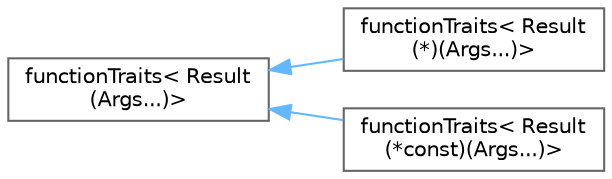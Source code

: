digraph "类继承关系图"
{
 // LATEX_PDF_SIZE
  bgcolor="transparent";
  edge [fontname=Helvetica,fontsize=10,labelfontname=Helvetica,labelfontsize=10];
  node [fontname=Helvetica,fontsize=10,shape=box,height=0.2,width=0.4];
  rankdir="LR";
  Node0 [id="Node000000",label="functionTraits\< Result\l(Args...)\>",height=0.2,width=0.4,color="grey40", fillcolor="white", style="filled",URL="$struct_async_1_1function_traits_3_01_result_07_args_8_8_8_08_4.html",tooltip="函数类型的 functionTraits 特化。"];
  Node0 -> Node1 [id="edge270_Node000000_Node000001",dir="back",color="steelblue1",style="solid",tooltip=" "];
  Node1 [id="Node000001",label="functionTraits\< Result\l(*)(Args...)\>",height=0.2,width=0.4,color="grey40", fillcolor="white", style="filled",URL="$struct_async_1_1function_traits_3_01_result_07_5_08_07_args_8_8_8_08_4.html",tooltip="函数指针的 functionTraits 特化。"];
  Node0 -> Node2 [id="edge271_Node000000_Node000002",dir="back",color="steelblue1",style="solid",tooltip=" "];
  Node2 [id="Node000002",label="functionTraits\< Result\l(*const)(Args...)\>",height=0.2,width=0.4,color="grey40", fillcolor="white", style="filled",URL="$struct_async_1_1function_traits_3_01_result_07_5const_08_07_args_8_8_8_08_4.html",tooltip="const 函数指针的 functionTraits 特化。"];
}
